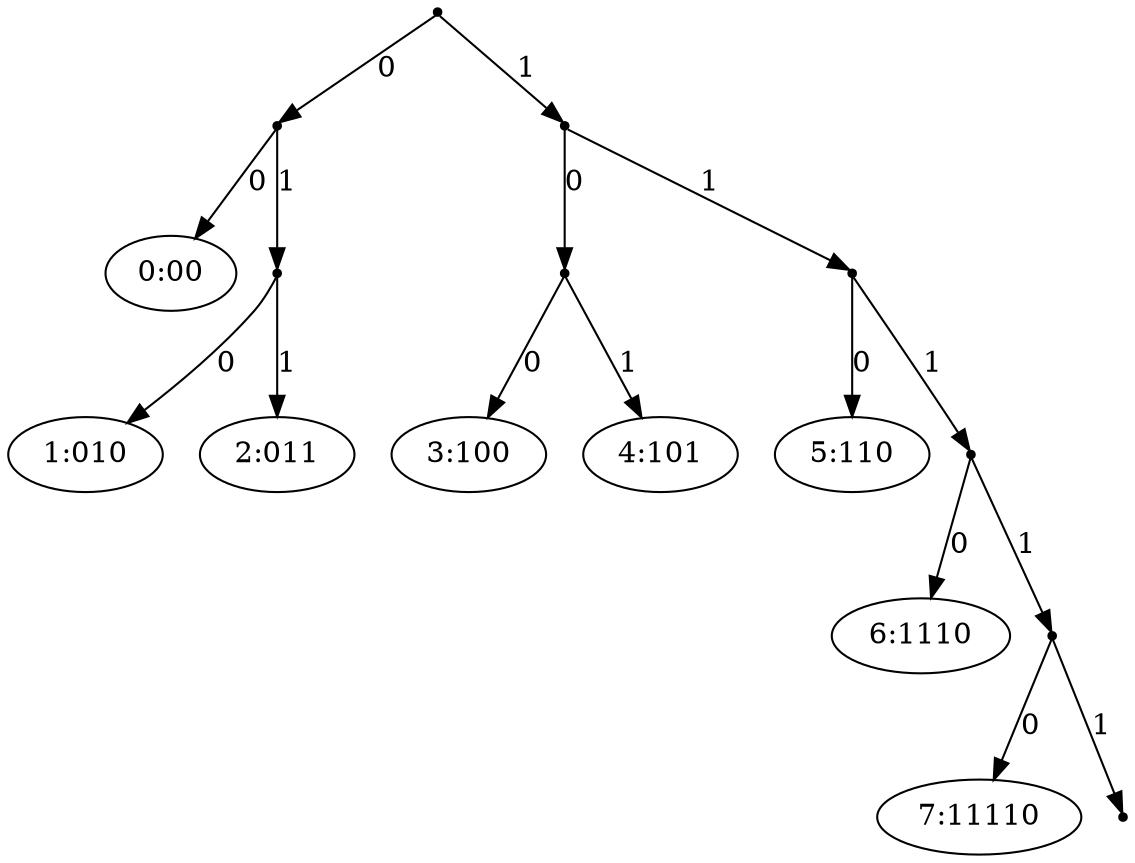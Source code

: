 digraph huffman0 {
 #ratio = 1.0;
 node [shape="point"]
 edge [splines=none, ratio=0.2];
 r -> 0 [label="0"]; 
 r -> 1 [label="1"];
 0 -> 00 [label="0"];
 0 -> 01 [label="1"];
 00 [label="0:00", shape="oval"];
 01 -> 010 [label="0"];
 010 [label="1:010", shape="oval"];
 01 -> 011 [label="1"];
 011 [label="2:011", shape="oval"];
 1 -> 10 [label="0"];
 1 -> 11 [label="1"]; 
 10 -> 100 [label="0"];
 10 -> 101 [label="1"]; 
 100 [label="3:100", shape="oval"];
 101 [label="4:101", shape="oval"];
 11 -> 110 [label="0"];
 110 [label="5:110", shape="oval"];
 11 -> 111 [label="1"];
 
 111 -> 1110 [label="0"];
 111 -> 1111 [label="1"];
 1110 [label="6:1110", shape="oval"];
 1111 -> 11110 [label="0"];
 1111 -> 11111 [label="1"];
 11110 [label="7:11110", shape="oval"];
}